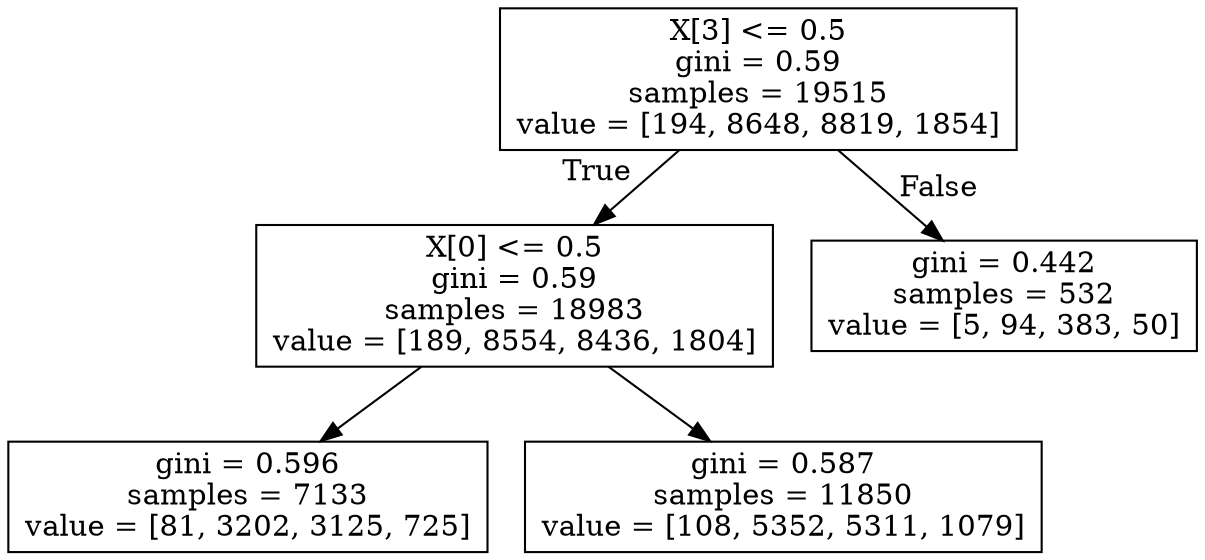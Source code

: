 digraph Tree {
node [shape=box] ;
0 [label="X[3] <= 0.5\ngini = 0.59\nsamples = 19515\nvalue = [194, 8648, 8819, 1854]"] ;
1 [label="X[0] <= 0.5\ngini = 0.59\nsamples = 18983\nvalue = [189, 8554, 8436, 1804]"] ;
0 -> 1 [labeldistance=2.5, labelangle=45, headlabel="True"] ;
2 [label="gini = 0.596\nsamples = 7133\nvalue = [81, 3202, 3125, 725]"] ;
1 -> 2 ;
3 [label="gini = 0.587\nsamples = 11850\nvalue = [108, 5352, 5311, 1079]"] ;
1 -> 3 ;
4 [label="gini = 0.442\nsamples = 532\nvalue = [5, 94, 383, 50]"] ;
0 -> 4 [labeldistance=2.5, labelangle=-45, headlabel="False"] ;
}